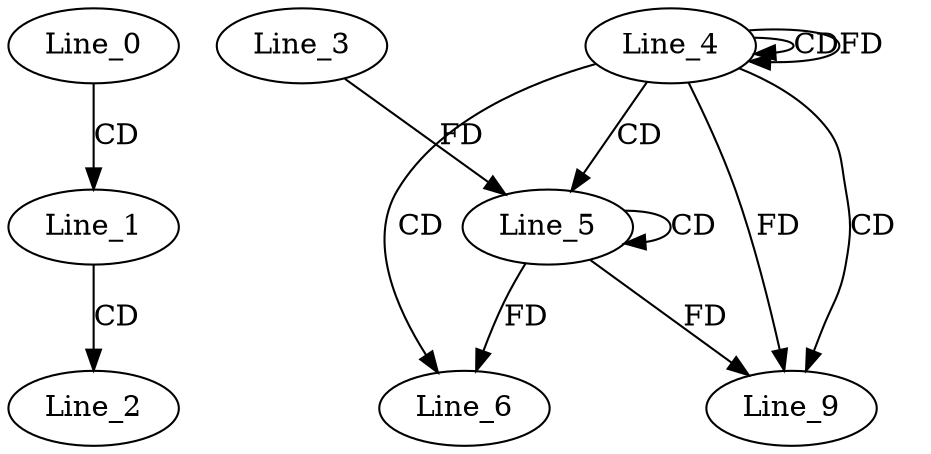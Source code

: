 digraph G {
  Line_0;
  Line_1;
  Line_2;
  Line_4;
  Line_4;
  Line_4;
  Line_5;
  Line_5;
  Line_3;
  Line_6;
  Line_9;
  Line_0 -> Line_1 [ label="CD" ];
  Line_1 -> Line_2 [ label="CD" ];
  Line_4 -> Line_4 [ label="CD" ];
  Line_4 -> Line_4 [ label="FD" ];
  Line_4 -> Line_5 [ label="CD" ];
  Line_5 -> Line_5 [ label="CD" ];
  Line_3 -> Line_5 [ label="FD" ];
  Line_4 -> Line_6 [ label="CD" ];
  Line_5 -> Line_6 [ label="FD" ];
  Line_4 -> Line_9 [ label="CD" ];
  Line_4 -> Line_9 [ label="FD" ];
  Line_5 -> Line_9 [ label="FD" ];
}

